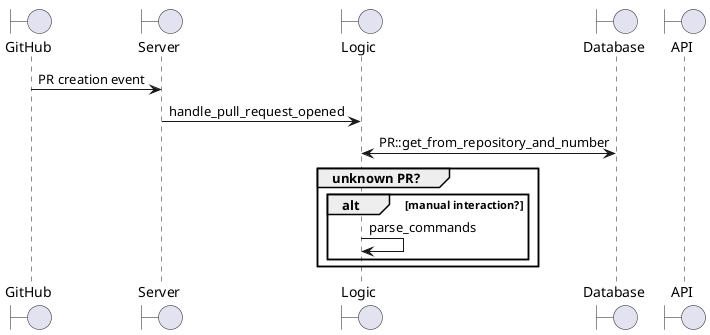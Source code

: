 @startuml Pull request creation

boundary GitHub
boundary Server as Server
boundary Logic as Logic
boundary Database as Database
boundary API as API

GitHub -> Server : PR creation event
Server -> Logic : handle_pull_request_opened
Logic <-> Database : PR::get_from_repository_and_number

group unknown PR?
    alt manual interaction?
        Logic -> Logic : parse_commands
    end
end

@enduml
